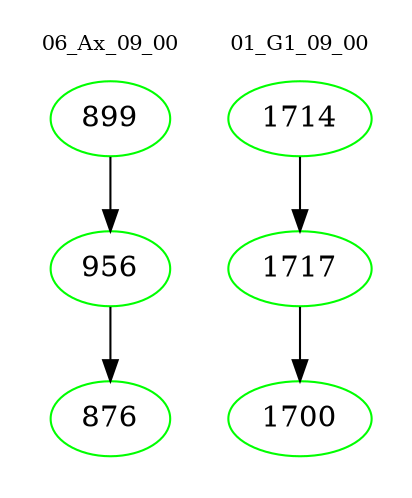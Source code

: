 digraph{
subgraph cluster_0 {
color = white
label = "06_Ax_09_00";
fontsize=10;
T0_899 [label="899", color="green"]
T0_899 -> T0_956 [color="black"]
T0_956 [label="956", color="green"]
T0_956 -> T0_876 [color="black"]
T0_876 [label="876", color="green"]
}
subgraph cluster_1 {
color = white
label = "01_G1_09_00";
fontsize=10;
T1_1714 [label="1714", color="green"]
T1_1714 -> T1_1717 [color="black"]
T1_1717 [label="1717", color="green"]
T1_1717 -> T1_1700 [color="black"]
T1_1700 [label="1700", color="green"]
}
}
